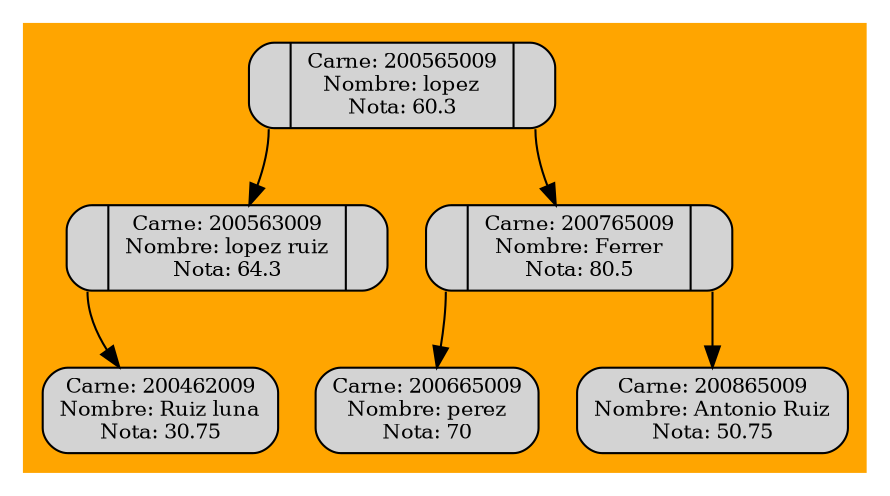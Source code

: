 digraph g {
 node [
fontsize = "10"
shape = "Mrecord"
style ="filled, bold"
];

 subgraph cluster_1 {
node [style=filled];
"nodo65"[ label="<C0>| Carne: 200565009&#92;nNombre: lopez&#92;nNota: 60.3|<C1>"];
"nodo67"[ label="<C0>| Carne: 200563009&#92;nNombre: lopez ruiz&#92;nNota: 64.3|<C1>"];
"nodo68"[ label=" Carne: 200462009&#92;nNombre: Ruiz luna&#92;nNota: 30.75"];
nodo67:C0->nodo68
nodo65:C0->nodo67
"nodo63"[ label="<C0>| Carne: 200765009&#92;nNombre: Ferrer&#92;nNota: 80.5|<C1>"];
"nodo64"[ label=" Carne: 200665009&#92;nNombre: perez&#92;nNota: 70"];
nodo63:C0->nodo64
"nodo62"[ label=" Carne: 200865009&#92;nNombre: Antonio Ruiz&#92;nNota: 50.75"];
nodo63:C1->nodo62
nodo65:C1->nodo63
fontsize = "12"
shape = "Mrecord"
color="orange"
style ="filled, bold"
}
}
